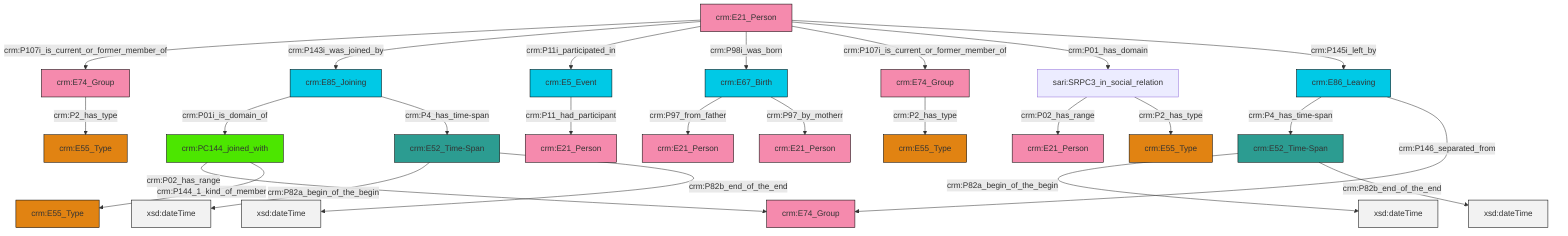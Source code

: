 graph TD
classDef Literal fill:#f2f2f2,stroke:#000000;
classDef CRM_Entity fill:#FFFFFF,stroke:#000000;
classDef Temporal_Entity fill:#00C9E6, stroke:#000000;
classDef Type fill:#E18312, stroke:#000000;
classDef Time-Span fill:#2C9C91, stroke:#000000;
classDef Appellation fill:#FFEB7F, stroke:#000000;
classDef Place fill:#008836, stroke:#000000;
classDef Persistent_Item fill:#B266B2, stroke:#000000;
classDef Conceptual_Object fill:#FFD700, stroke:#000000;
classDef Physical_Thing fill:#D2B48C, stroke:#000000;
classDef Actor fill:#f58aad, stroke:#000000;
classDef PC_Classes fill:#4ce600, stroke:#000000;
classDef Multi fill:#cccccc,stroke:#000000;

2["crm:E52_Time-Span"]:::Time-Span -->|crm:P82a_begin_of_the_begin| 3[xsd:dateTime]:::Literal
2["crm:E52_Time-Span"]:::Time-Span -->|crm:P82b_end_of_the_end| 4[xsd:dateTime]:::Literal
7["crm:E21_Person"]:::Actor -->|crm:P107i_is_current_or_former_member_of| 5["crm:E74_Group"]:::Actor
7["crm:E21_Person"]:::Actor -->|crm:P143i_was_joined_by| 10["crm:E85_Joining"]:::Temporal_Entity
7["crm:E21_Person"]:::Actor -->|crm:P11i_participated_in| 0["crm:E5_Event"]:::Temporal_Entity
7["crm:E21_Person"]:::Actor -->|crm:P98i_was_born| 14["crm:E67_Birth"]:::Temporal_Entity
14["crm:E67_Birth"]:::Temporal_Entity -->|crm:P97_from_father| 21["crm:E21_Person"]:::Actor
7["crm:E21_Person"]:::Actor -->|crm:P107i_is_current_or_former_member_of| 16["crm:E74_Group"]:::Actor
22["crm:E52_Time-Span"]:::Time-Span -->|crm:P82a_begin_of_the_begin| 30[xsd:dateTime]:::Literal
10["crm:E85_Joining"]:::Temporal_Entity -->|crm:P01i_is_domain_of| 31["crm:PC144_joined_with"]:::PC_Classes
5["crm:E74_Group"]:::Actor -->|crm:P2_has_type| 8["crm:E55_Type"]:::Type
32["crm:E86_Leaving"]:::Temporal_Entity -->|crm:P4_has_time-span| 22["crm:E52_Time-Span"]:::Time-Span
22["crm:E52_Time-Span"]:::Time-Span -->|crm:P82b_end_of_the_end| 33[xsd:dateTime]:::Literal
31["crm:PC144_joined_with"]:::PC_Classes -->|crm:P02_has_range| 28["crm:E74_Group"]:::Actor
31["crm:PC144_joined_with"]:::PC_Classes -->|crm:P144_1_kind_of_member| 26["crm:E55_Type"]:::Type
10["crm:E85_Joining"]:::Temporal_Entity -->|crm:P4_has_time-span| 2["crm:E52_Time-Span"]:::Time-Span
32["crm:E86_Leaving"]:::Temporal_Entity -->|crm:P146_separated_from| 28["crm:E74_Group"]:::Actor
7["crm:E21_Person"]:::Actor -->|crm:P01_has_domain| 37["sari:SRPC3_in_social_relation"]:::Default
16["crm:E74_Group"]:::Actor -->|crm:P2_has_type| 35["crm:E55_Type"]:::Type
14["crm:E67_Birth"]:::Temporal_Entity -->|crm:P97_by_motherr| 24["crm:E21_Person"]:::Actor
7["crm:E21_Person"]:::Actor -->|crm:P145i_left_by| 32["crm:E86_Leaving"]:::Temporal_Entity
0["crm:E5_Event"]:::Temporal_Entity -->|crm:P11_had_participant| 18["crm:E21_Person"]:::Actor
37["sari:SRPC3_in_social_relation"]:::Default -->|crm:P02_has_range| 11["crm:E21_Person"]:::Actor
37["sari:SRPC3_in_social_relation"]:::Default -->|crm:P2_has_type| 42["crm:E55_Type"]:::Type